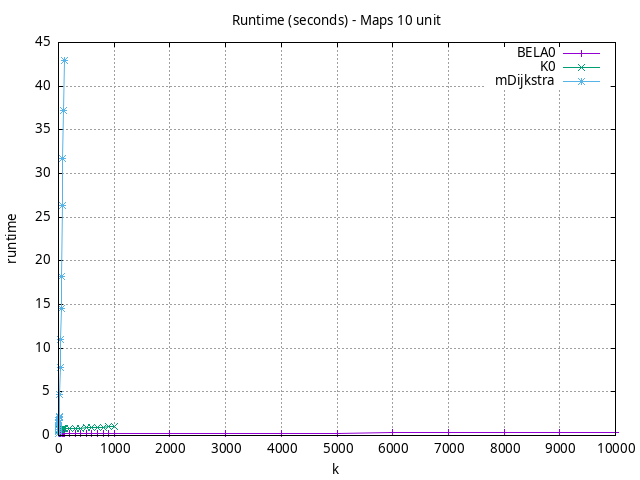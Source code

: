 #!/usr/bin/gnuplot
# -*- coding: utf-8 -*-
#
# results/maps/unit/10/random512-10.brute-force.unit.runtime.gnuplot
#
# Started on 04/07/2024 18:12:05
# Author: Carlos Linares López
set grid
set xlabel "k"
set ylabel "runtime"

set title "Runtime (seconds) - Maps 10 unit"

set terminal png enhanced font "Ariel,10"
set output 'random512-10.brute-force.unit.runtime.png'

plot "-" title "BELA0"      with linesp, "-" title "K0"      with linesp, "-" title "mDijkstra"      with linesp

	1 0.22281392
	2 0.22232122
	3 0.22253257999999998
	4 0.22457851
	5 0.22279424000000003
	6 0.22327641
	7 0.22482437
	8 0.22663674000000003
	9 0.22788603999999996
	10 0.22289611
	20 0.22266135
	30 0.22367735999999996
	40 0.22385704999999997
	50 0.22602916
	60 0.22798783000000003
	70 0.22937282
	80 0.23025232000000004
	90 0.23093001000000002
	100 0.22447368
	200 0.22575879999999998
	300 0.22672380999999997
	400 0.22920661999999997
	500 0.23095918000000001
	600 0.23232802000000002
	700 0.23396803000000002
	800 0.23667931
	900 0.23600930999999994
	1000 0.23022493
	2000 0.24006002
	3000 0.26500421999999996
	4000 0.2737089
	5000 0.28443849
	6000 0.29682228
	7000 0.31683900000000004
	8000 0.33038749
	9000 0.3314570099999999
	10000 0.34042091999999996
end
	1 0.72489798
	2 0.7231428399999998
	3 0.72433723
	4 0.7266129899999999
	5 0.7261978599999999
	6 0.72708766
	7 0.7304459299999999
	8 0.73269376
	9 0.73204572
	10 0.7294489299999999
	20 0.7320205499999998
	30 0.73293487
	40 0.7359951600000001
	50 0.7396253
	60 0.7419469900000002
	70 0.7450760000000001
	80 0.7478960499999999
	90 0.75058081
	100 0.7486760100000001
	200 0.7695069199999999
	300 0.7977346400000002
	400 0.8294989799999999
	500 0.86541223
	600 0.9055054
	700 0.94575137
	800 0.9688849099999999
	900 0.9887787700000001
	1000 1.01147222
end
	1 0.260876
	2 0.47500627
	3 0.68397075
	4 0.8793689599999999
	5 1.0893256000000002
	6 1.3183766999999997
	7 1.5415716999999998
	8 1.7704893
	9 2.0192176
	10 2.1459258
	20 4.7340782
	30 7.7656035
	40 10.955314000000001
	50 14.526777000000004
	60 18.232988999999996
	70 26.299200000000006
	80 31.666823
	90 37.199225999999996
	100 42.93573799999999
end
